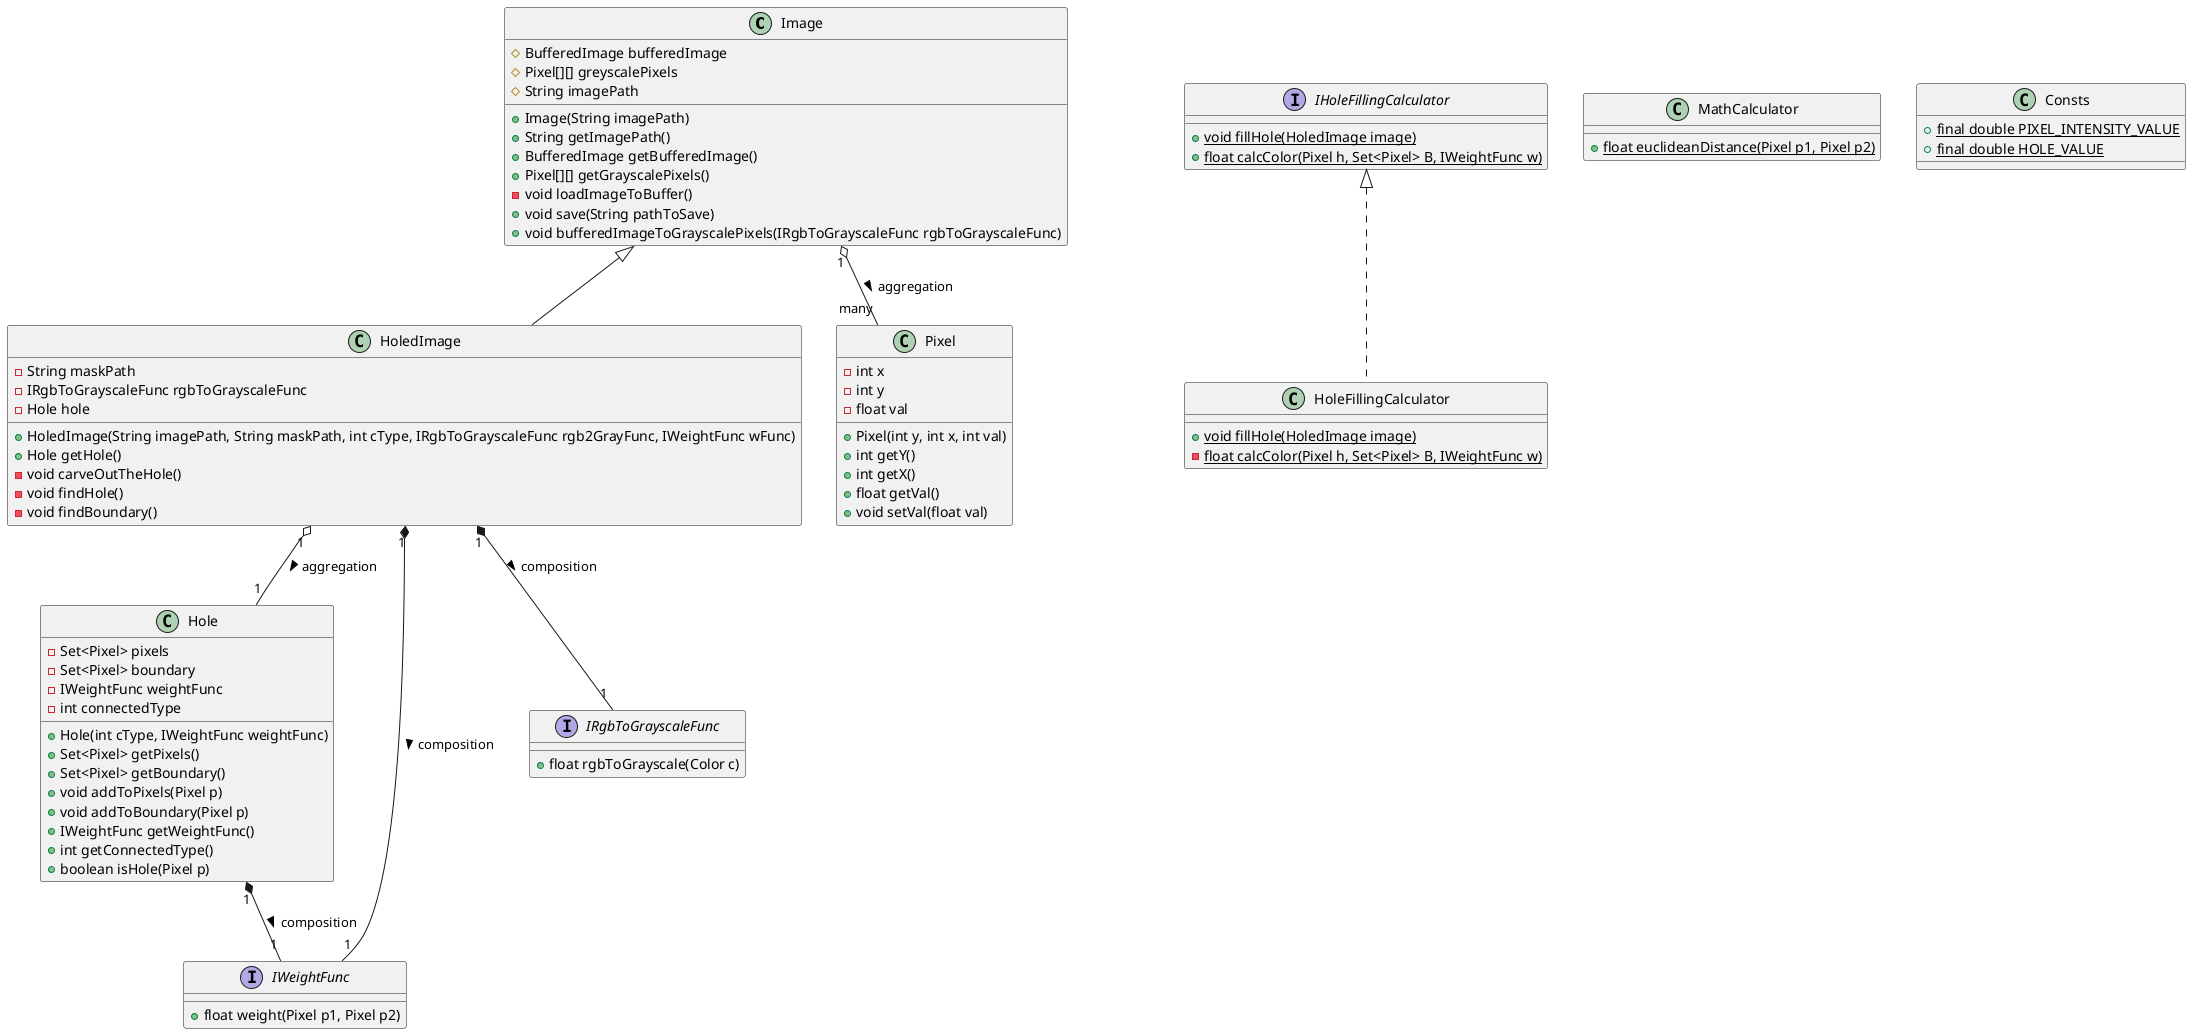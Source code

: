 @startuml
'https://plantuml.com/class-diagram

class Image{
    # BufferedImage bufferedImage
    # Pixel[][] greyscalePixels
    # String imagePath
    + Image(String imagePath)
    + String getImagePath()
    + BufferedImage getBufferedImage()
    + Pixel[][] getGrayscalePixels()
    - void loadImageToBuffer()
    + void save(String pathToSave)
    + void bufferedImageToGrayscalePixels(IRgbToGrayscaleFunc rgbToGrayscaleFunc)
}

class HoledImage extends Image{
    - String maskPath
    - IRgbToGrayscaleFunc rgbToGrayscaleFunc
    - Hole hole
    + HoledImage(String imagePath, String maskPath, int cType, IRgbToGrayscaleFunc rgb2GrayFunc, IWeightFunc wFunc)
    + Hole getHole()
    - void carveOutTheHole()
    - void findHole()
    - void findBoundary()
}

class Hole{
    - Set<Pixel> pixels
    - Set<Pixel> boundary
    - IWeightFunc weightFunc
    - int connectedType
    + Hole(int cType, IWeightFunc weightFunc)
    + Set<Pixel> getPixels()
    + Set<Pixel> getBoundary()
    + void addToPixels(Pixel p)
    + void addToBoundary(Pixel p)
    + IWeightFunc getWeightFunc()
    + int getConnectedType()
    + boolean isHole(Pixel p)
}

interface IWeightFunc{
    + float weight(Pixel p1, Pixel p2)
}

interface IRgbToGrayscaleFunc{
    + float rgbToGrayscale(Color c)
}

class Pixel{
    - int x
    - int y
    - float val
    + Pixel(int y, int x, int val)
    + int getY()
    + int getX()
    + float getVal()
    + void setVal(float val)
}

class HoleFillingCalculator implements IHoleFillingCalculator{
    + {static} void fillHole(HoledImage image)
    - {static} float calcColor(Pixel h, Set<Pixel> B, IWeightFunc w)
}

interface IHoleFillingCalculator{
    + {static} void fillHole(HoledImage image)
    + {static} float calcColor(Pixel h, Set<Pixel> B, IWeightFunc w)
}

class MathCalculator{
    + {static} float euclideanDistance(Pixel p1, Pixel p2)
}

class Consts{
    + {static} final double PIXEL_INTENSITY_VALUE
    + {static} final double HOLE_VALUE
}

'Aggregation
Image "1" o-- "many" Pixel : aggregation >
HoledImage "1" o-- "1" Hole : aggregation >


'Composition
HoledImage "1" *-- "1" IRgbToGrayscaleFunc : composition >
HoledImage "1" *-- "1" IWeightFunc : composition >
Hole "1" *-- "1" IWeightFunc : composition >

@enduml

